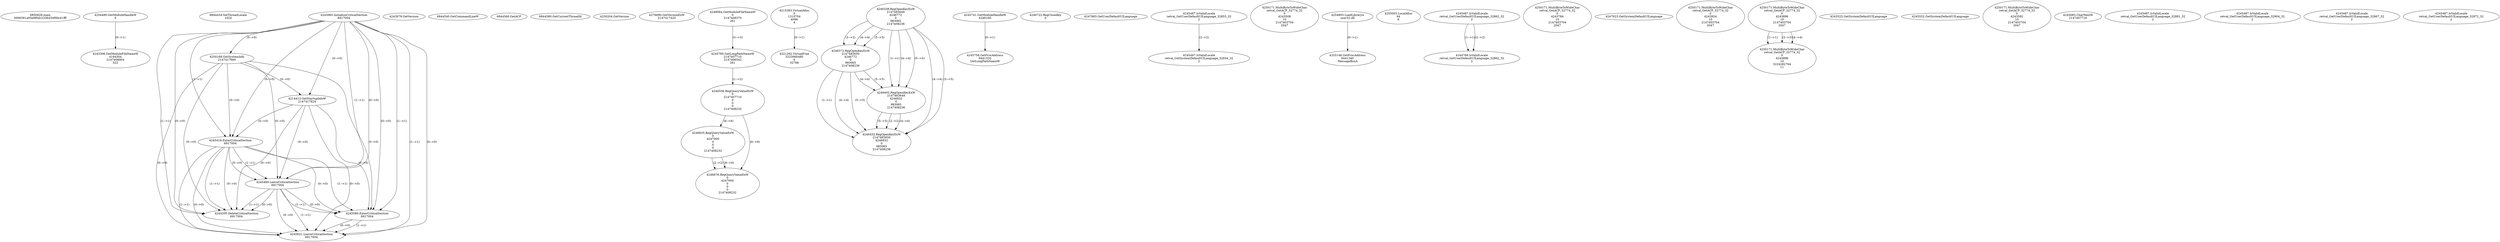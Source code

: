 // Global SCDG with merge call
digraph {
	0 [label="6850628.main
0006381a05e9f0dc2336454f0bc41fff"]
	1 [label="4254480.GetModuleHandleW
0"]
	2 [label="6844434.SetThreadLocale
1024"]
	3 [label="4243965.InitializeCriticalSection
6917004"]
	4 [label="4243979.GetVersion
"]
	5 [label="4250188.GetSystemInfo
2147417660"]
	3 -> 5 [label="(0-->0)"]
	6 [label="6844540.GetCommandLineW
"]
	7 [label="4214413.GetStartupInfoW
2147417624"]
	3 -> 7 [label="(0-->0)"]
	5 -> 7 [label="(0-->0)"]
	8 [label="6844560.GetACP
"]
	9 [label="6844580.GetCurrentThreadId
"]
	10 [label="4250204.GetVersion
"]
	11 [label="4276690.GetVersionExW
2147417420"]
	12 [label="4243306.GetModuleFileNameW
4194304
2147408904
522"]
	1 -> 12 [label="(0-->1)"]
	13 [label="4248064.GetModuleFileNameW
0
2147408370
261"]
	14 [label="4215383.VirtualAlloc
0
1310704
4096
4"]
	15 [label="4246338.RegOpenKeyExW
2147483649
4246772
0
983065
2147408236"]
	16 [label="4245741.GetModuleHandleW
4246160"]
	17 [label="4245758.GetProcAddress
9441320
GetLongPathNameW"]
	16 -> 17 [label="(0-->1)"]
	18 [label="4245785.GetLongPathNameW
2147407710
2147406542
261"]
	13 -> 18 [label="(3-->3)"]
	19 [label="4246556.RegQueryValueExW
0
2147407710
0
0
0
2147408232"]
	18 -> 19 [label="(1-->2)"]
	20 [label="4246635.RegQueryValueExW
0
4247000
0
0
0
2147408232"]
	19 -> 20 [label="(6-->6)"]
	21 [label="4246722.RegCloseKey
0"]
	22 [label="4247883.GetUserDefaultUILanguage
"]
	23 [label="4245418.EnterCriticalSection
6917004"]
	3 -> 23 [label="(1-->1)"]
	3 -> 23 [label="(0-->0)"]
	5 -> 23 [label="(0-->0)"]
	7 -> 23 [label="(0-->0)"]
	24 [label="4245469.LeaveCriticalSection
6917004"]
	3 -> 24 [label="(1-->1)"]
	23 -> 24 [label="(1-->1)"]
	3 -> 24 [label="(0-->0)"]
	5 -> 24 [label="(0-->0)"]
	7 -> 24 [label="(0-->0)"]
	23 -> 24 [label="(0-->0)"]
	25 [label="4245487.IsValidLocale
retval_GetUserDefaultUILanguage_32853_32
2"]
	26 [label="4250171.MultiByteToWideChar
retval_GetACP_32774_32
0
4243508
10
2147403704
2047"]
	27 [label="4254893.LoadLibraryA
user32.dll"]
	28 [label="4255003.LocalAlloc
64
8"]
	29 [label="4255148.GetProcAddress
9441340
MessageBoxA"]
	27 -> 29 [label="(0-->1)"]
	30 [label="4244205.DeleteCriticalSection
6917004"]
	3 -> 30 [label="(1-->1)"]
	23 -> 30 [label="(1-->1)"]
	24 -> 30 [label="(1-->1)"]
	3 -> 30 [label="(0-->0)"]
	5 -> 30 [label="(0-->0)"]
	7 -> 30 [label="(0-->0)"]
	23 -> 30 [label="(0-->0)"]
	24 -> 30 [label="(0-->0)"]
	31 [label="4221262.VirtualFree
3223060480
0
32768"]
	14 -> 31 [label="(0-->1)"]
	32 [label="4246676.RegQueryValueExW
0
4247000
0
0
0
2147408232"]
	20 -> 32 [label="(2-->2)"]
	19 -> 32 [label="(6-->6)"]
	20 -> 32 [label="(6-->6)"]
	33 [label="4245487.IsValidLocale
retval_GetUserDefaultUILanguage_32862_32
2"]
	34 [label="4250171.MultiByteToWideChar
retval_GetACP_32774_32
0
4243784
10
2147403704
2047"]
	35 [label="4245580.EnterCriticalSection
6917004"]
	3 -> 35 [label="(1-->1)"]
	23 -> 35 [label="(1-->1)"]
	24 -> 35 [label="(1-->1)"]
	3 -> 35 [label="(0-->0)"]
	5 -> 35 [label="(0-->0)"]
	7 -> 35 [label="(0-->0)"]
	23 -> 35 [label="(0-->0)"]
	24 -> 35 [label="(0-->0)"]
	36 [label="4245621.LeaveCriticalSection
6917004"]
	3 -> 36 [label="(1-->1)"]
	23 -> 36 [label="(1-->1)"]
	24 -> 36 [label="(1-->1)"]
	35 -> 36 [label="(1-->1)"]
	3 -> 36 [label="(0-->0)"]
	5 -> 36 [label="(0-->0)"]
	7 -> 36 [label="(0-->0)"]
	23 -> 36 [label="(0-->0)"]
	24 -> 36 [label="(0-->0)"]
	35 -> 36 [label="(0-->0)"]
	37 [label="4247923.GetSystemDefaultUILanguage
"]
	38 [label="4245487.IsValidLocale
retval_GetSystemDefaultUILanguage_32934_32
2"]
	25 -> 38 [label="(2-->2)"]
	39 [label="4250171.MultiByteToWideChar
retval_GetACP_32774_32
0
4243924
10
2147403704
2047"]
	40 [label="4250171.MultiByteToWideChar
retval_GetACP_32774_32
0
4243896
10
2147403704
2047"]
	41 [label="4250171.MultiByteToWideChar
retval_GetACP_32774_32
0
4243896
10
3224282764
11"]
	40 -> 41 [label="(1-->1)"]
	40 -> 41 [label="(3-->3)"]
	40 -> 41 [label="(4-->4)"]
	42 [label="4244766.IsValidLocale
retval_GetUserDefaultUILanguage_32862_32
2"]
	33 -> 42 [label="(1-->1)"]
	33 -> 42 [label="(2-->2)"]
	43 [label="4245525.GetSystemDefaultUILanguage
"]
	44 [label="4245552.GetSystemDefaultUILanguage
"]
	45 [label="4250171.MultiByteToWideChar
retval_GetACP_32774_32
0
4243592
10
2147403704
2047"]
	46 [label="4246372.RegOpenKeyExW
2147483650
4246772
0
983065
2147408236"]
	15 -> 46 [label="(2-->2)"]
	15 -> 46 [label="(4-->4)"]
	15 -> 46 [label="(5-->5)"]
	47 [label="4246402.RegOpenKeyExW
2147483649
4246832
0
983065
2147408236"]
	15 -> 47 [label="(1-->1)"]
	15 -> 47 [label="(4-->4)"]
	46 -> 47 [label="(4-->4)"]
	15 -> 47 [label="(5-->5)"]
	46 -> 47 [label="(5-->5)"]
	48 [label="4246432.RegOpenKeyExW
2147483650
4246832
0
983065
2147408236"]
	46 -> 48 [label="(1-->1)"]
	47 -> 48 [label="(2-->2)"]
	15 -> 48 [label="(4-->4)"]
	46 -> 48 [label="(4-->4)"]
	47 -> 48 [label="(4-->4)"]
	15 -> 48 [label="(5-->5)"]
	46 -> 48 [label="(5-->5)"]
	47 -> 48 [label="(5-->5)"]
	49 [label="4245683.CharNextW
2147407716"]
	50 [label="4245487.IsValidLocale
retval_GetUserDefaultUILanguage_32881_32
2"]
	51 [label="4245487.IsValidLocale
retval_GetUserDefaultUILanguage_32904_32
2"]
	52 [label="4245487.IsValidLocale
retval_GetUserDefaultUILanguage_32967_32
2"]
	53 [label="4245487.IsValidLocale
retval_GetUserDefaultUILanguage_32872_32
2"]
}
